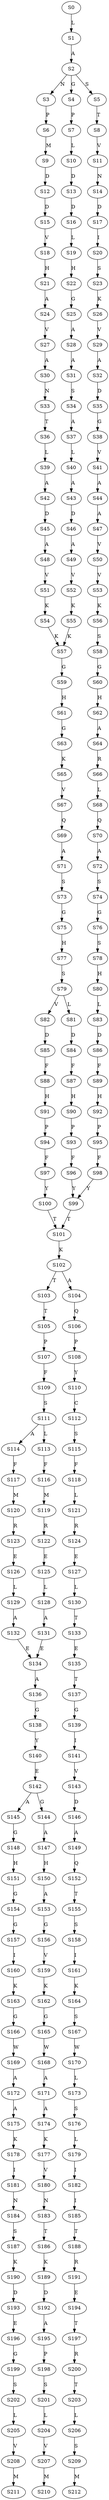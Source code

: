 strict digraph  {
	S0 -> S1 [ label = L ];
	S1 -> S2 [ label = A ];
	S2 -> S3 [ label = N ];
	S2 -> S4 [ label = G ];
	S2 -> S5 [ label = S ];
	S3 -> S6 [ label = P ];
	S4 -> S7 [ label = P ];
	S5 -> S8 [ label = T ];
	S6 -> S9 [ label = M ];
	S7 -> S10 [ label = L ];
	S8 -> S11 [ label = V ];
	S9 -> S12 [ label = D ];
	S10 -> S13 [ label = D ];
	S11 -> S14 [ label = N ];
	S12 -> S15 [ label = D ];
	S13 -> S16 [ label = D ];
	S14 -> S17 [ label = D ];
	S15 -> S18 [ label = V ];
	S16 -> S19 [ label = L ];
	S17 -> S20 [ label = I ];
	S18 -> S21 [ label = H ];
	S19 -> S22 [ label = H ];
	S20 -> S23 [ label = S ];
	S21 -> S24 [ label = A ];
	S22 -> S25 [ label = G ];
	S23 -> S26 [ label = K ];
	S24 -> S27 [ label = V ];
	S25 -> S28 [ label = A ];
	S26 -> S29 [ label = V ];
	S27 -> S30 [ label = A ];
	S28 -> S31 [ label = A ];
	S29 -> S32 [ label = A ];
	S30 -> S33 [ label = N ];
	S31 -> S34 [ label = S ];
	S32 -> S35 [ label = D ];
	S33 -> S36 [ label = T ];
	S34 -> S37 [ label = A ];
	S35 -> S38 [ label = G ];
	S36 -> S39 [ label = L ];
	S37 -> S40 [ label = L ];
	S38 -> S41 [ label = V ];
	S39 -> S42 [ label = A ];
	S40 -> S43 [ label = A ];
	S41 -> S44 [ label = A ];
	S42 -> S45 [ label = D ];
	S43 -> S46 [ label = D ];
	S44 -> S47 [ label = A ];
	S45 -> S48 [ label = A ];
	S46 -> S49 [ label = A ];
	S47 -> S50 [ label = V ];
	S48 -> S51 [ label = V ];
	S49 -> S52 [ label = V ];
	S50 -> S53 [ label = V ];
	S51 -> S54 [ label = K ];
	S52 -> S55 [ label = K ];
	S53 -> S56 [ label = K ];
	S54 -> S57 [ label = K ];
	S55 -> S57 [ label = K ];
	S56 -> S58 [ label = S ];
	S57 -> S59 [ label = G ];
	S58 -> S60 [ label = G ];
	S59 -> S61 [ label = H ];
	S60 -> S62 [ label = H ];
	S61 -> S63 [ label = G ];
	S62 -> S64 [ label = A ];
	S63 -> S65 [ label = K ];
	S64 -> S66 [ label = R ];
	S65 -> S67 [ label = V ];
	S66 -> S68 [ label = L ];
	S67 -> S69 [ label = Q ];
	S68 -> S70 [ label = Q ];
	S69 -> S71 [ label = A ];
	S70 -> S72 [ label = A ];
	S71 -> S73 [ label = S ];
	S72 -> S74 [ label = S ];
	S73 -> S75 [ label = G ];
	S74 -> S76 [ label = G ];
	S75 -> S77 [ label = H ];
	S76 -> S78 [ label = S ];
	S77 -> S79 [ label = S ];
	S78 -> S80 [ label = H ];
	S79 -> S81 [ label = L ];
	S79 -> S82 [ label = V ];
	S80 -> S83 [ label = L ];
	S81 -> S84 [ label = D ];
	S82 -> S85 [ label = D ];
	S83 -> S86 [ label = D ];
	S84 -> S87 [ label = F ];
	S85 -> S88 [ label = F ];
	S86 -> S89 [ label = F ];
	S87 -> S90 [ label = H ];
	S88 -> S91 [ label = H ];
	S89 -> S92 [ label = H ];
	S90 -> S93 [ label = P ];
	S91 -> S94 [ label = P ];
	S92 -> S95 [ label = P ];
	S93 -> S96 [ label = F ];
	S94 -> S97 [ label = F ];
	S95 -> S98 [ label = F ];
	S96 -> S99 [ label = Y ];
	S97 -> S100 [ label = Y ];
	S98 -> S99 [ label = Y ];
	S99 -> S101 [ label = T ];
	S100 -> S101 [ label = T ];
	S101 -> S102 [ label = K ];
	S102 -> S103 [ label = T ];
	S102 -> S104 [ label = A ];
	S103 -> S105 [ label = T ];
	S104 -> S106 [ label = Q ];
	S105 -> S107 [ label = P ];
	S106 -> S108 [ label = P ];
	S107 -> S109 [ label = F ];
	S108 -> S110 [ label = Y ];
	S109 -> S111 [ label = S ];
	S110 -> S112 [ label = C ];
	S111 -> S113 [ label = L ];
	S111 -> S114 [ label = A ];
	S112 -> S115 [ label = S ];
	S113 -> S116 [ label = F ];
	S114 -> S117 [ label = F ];
	S115 -> S118 [ label = F ];
	S116 -> S119 [ label = M ];
	S117 -> S120 [ label = M ];
	S118 -> S121 [ label = L ];
	S119 -> S122 [ label = R ];
	S120 -> S123 [ label = R ];
	S121 -> S124 [ label = R ];
	S122 -> S125 [ label = E ];
	S123 -> S126 [ label = E ];
	S124 -> S127 [ label = E ];
	S125 -> S128 [ label = L ];
	S126 -> S129 [ label = L ];
	S127 -> S130 [ label = L ];
	S128 -> S131 [ label = A ];
	S129 -> S132 [ label = A ];
	S130 -> S133 [ label = T ];
	S131 -> S134 [ label = E ];
	S132 -> S134 [ label = E ];
	S133 -> S135 [ label = E ];
	S134 -> S136 [ label = A ];
	S135 -> S137 [ label = T ];
	S136 -> S138 [ label = G ];
	S137 -> S139 [ label = G ];
	S138 -> S140 [ label = Y ];
	S139 -> S141 [ label = I ];
	S140 -> S142 [ label = E ];
	S141 -> S143 [ label = V ];
	S142 -> S144 [ label = G ];
	S142 -> S145 [ label = A ];
	S143 -> S146 [ label = D ];
	S144 -> S147 [ label = A ];
	S145 -> S148 [ label = G ];
	S146 -> S149 [ label = A ];
	S147 -> S150 [ label = H ];
	S148 -> S151 [ label = H ];
	S149 -> S152 [ label = Q ];
	S150 -> S153 [ label = A ];
	S151 -> S154 [ label = G ];
	S152 -> S155 [ label = T ];
	S153 -> S156 [ label = G ];
	S154 -> S157 [ label = G ];
	S155 -> S158 [ label = S ];
	S156 -> S159 [ label = V ];
	S157 -> S160 [ label = I ];
	S158 -> S161 [ label = I ];
	S159 -> S162 [ label = K ];
	S160 -> S163 [ label = K ];
	S161 -> S164 [ label = K ];
	S162 -> S165 [ label = G ];
	S163 -> S166 [ label = G ];
	S164 -> S167 [ label = S ];
	S165 -> S168 [ label = W ];
	S166 -> S169 [ label = W ];
	S167 -> S170 [ label = W ];
	S168 -> S171 [ label = A ];
	S169 -> S172 [ label = A ];
	S170 -> S173 [ label = L ];
	S171 -> S174 [ label = A ];
	S172 -> S175 [ label = A ];
	S173 -> S176 [ label = S ];
	S174 -> S177 [ label = K ];
	S175 -> S178 [ label = K ];
	S176 -> S179 [ label = L ];
	S177 -> S180 [ label = V ];
	S178 -> S181 [ label = I ];
	S179 -> S182 [ label = I ];
	S180 -> S183 [ label = N ];
	S181 -> S184 [ label = N ];
	S182 -> S185 [ label = I ];
	S183 -> S186 [ label = T ];
	S184 -> S187 [ label = S ];
	S185 -> S188 [ label = T ];
	S186 -> S189 [ label = K ];
	S187 -> S190 [ label = K ];
	S188 -> S191 [ label = R ];
	S189 -> S192 [ label = D ];
	S190 -> S193 [ label = D ];
	S191 -> S194 [ label = E ];
	S192 -> S195 [ label = A ];
	S193 -> S196 [ label = E ];
	S194 -> S197 [ label = T ];
	S195 -> S198 [ label = P ];
	S196 -> S199 [ label = G ];
	S197 -> S200 [ label = R ];
	S198 -> S201 [ label = S ];
	S199 -> S202 [ label = S ];
	S200 -> S203 [ label = T ];
	S201 -> S204 [ label = L ];
	S202 -> S205 [ label = L ];
	S203 -> S206 [ label = L ];
	S204 -> S207 [ label = V ];
	S205 -> S208 [ label = V ];
	S206 -> S209 [ label = S ];
	S207 -> S210 [ label = M ];
	S208 -> S211 [ label = M ];
	S209 -> S212 [ label = M ];
}
